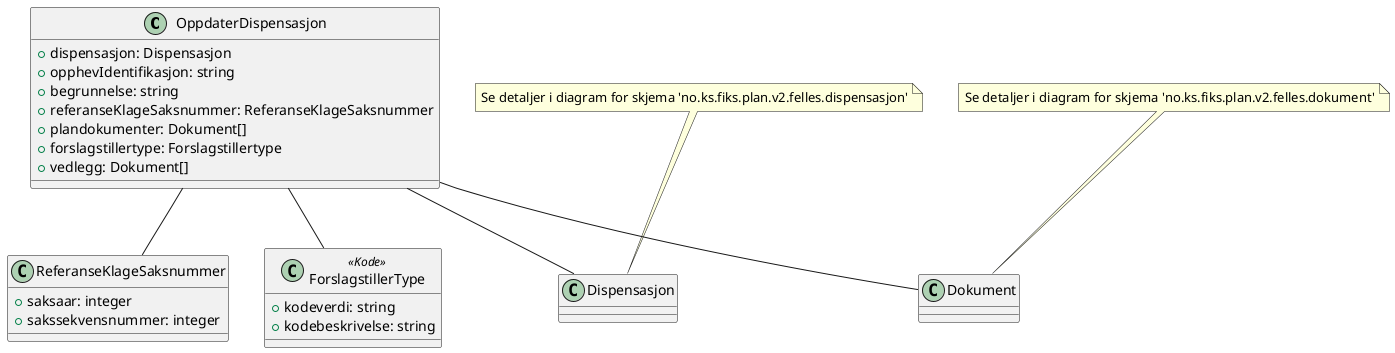 @startuml

class OppdaterDispensasjon {
    +dispensasjon: Dispensasjon
    +opphevIdentifikasjon: string
    +begrunnelse: string
    +referanseKlageSaksnummer: ReferanseKlageSaksnummer
    +plandokumenter: Dokument[]
    +forslagstillertype: Forslagstillertype
    +vedlegg: Dokument[]
}

class ReferanseKlageSaksnummer {
    +saksaar: integer
    +sakssekvensnummer: integer
}

class ForslagstillerType <<Kode>>{
    +kodeverdi: string
    +kodebeskrivelse: string
}

OppdaterDispensasjon -- ForslagstillerType
OppdaterDispensasjon -- Dispensasjon
OppdaterDispensasjon -- Dokument
OppdaterDispensasjon -- ReferanseKlageSaksnummer

note top of Dispensasjon : Se detaljer i diagram for skjema 'no.ks.fiks.plan.v2.felles.dispensasjon'
note top of Dokument : Se detaljer i diagram for skjema 'no.ks.fiks.plan.v2.felles.dokument'

@enduml